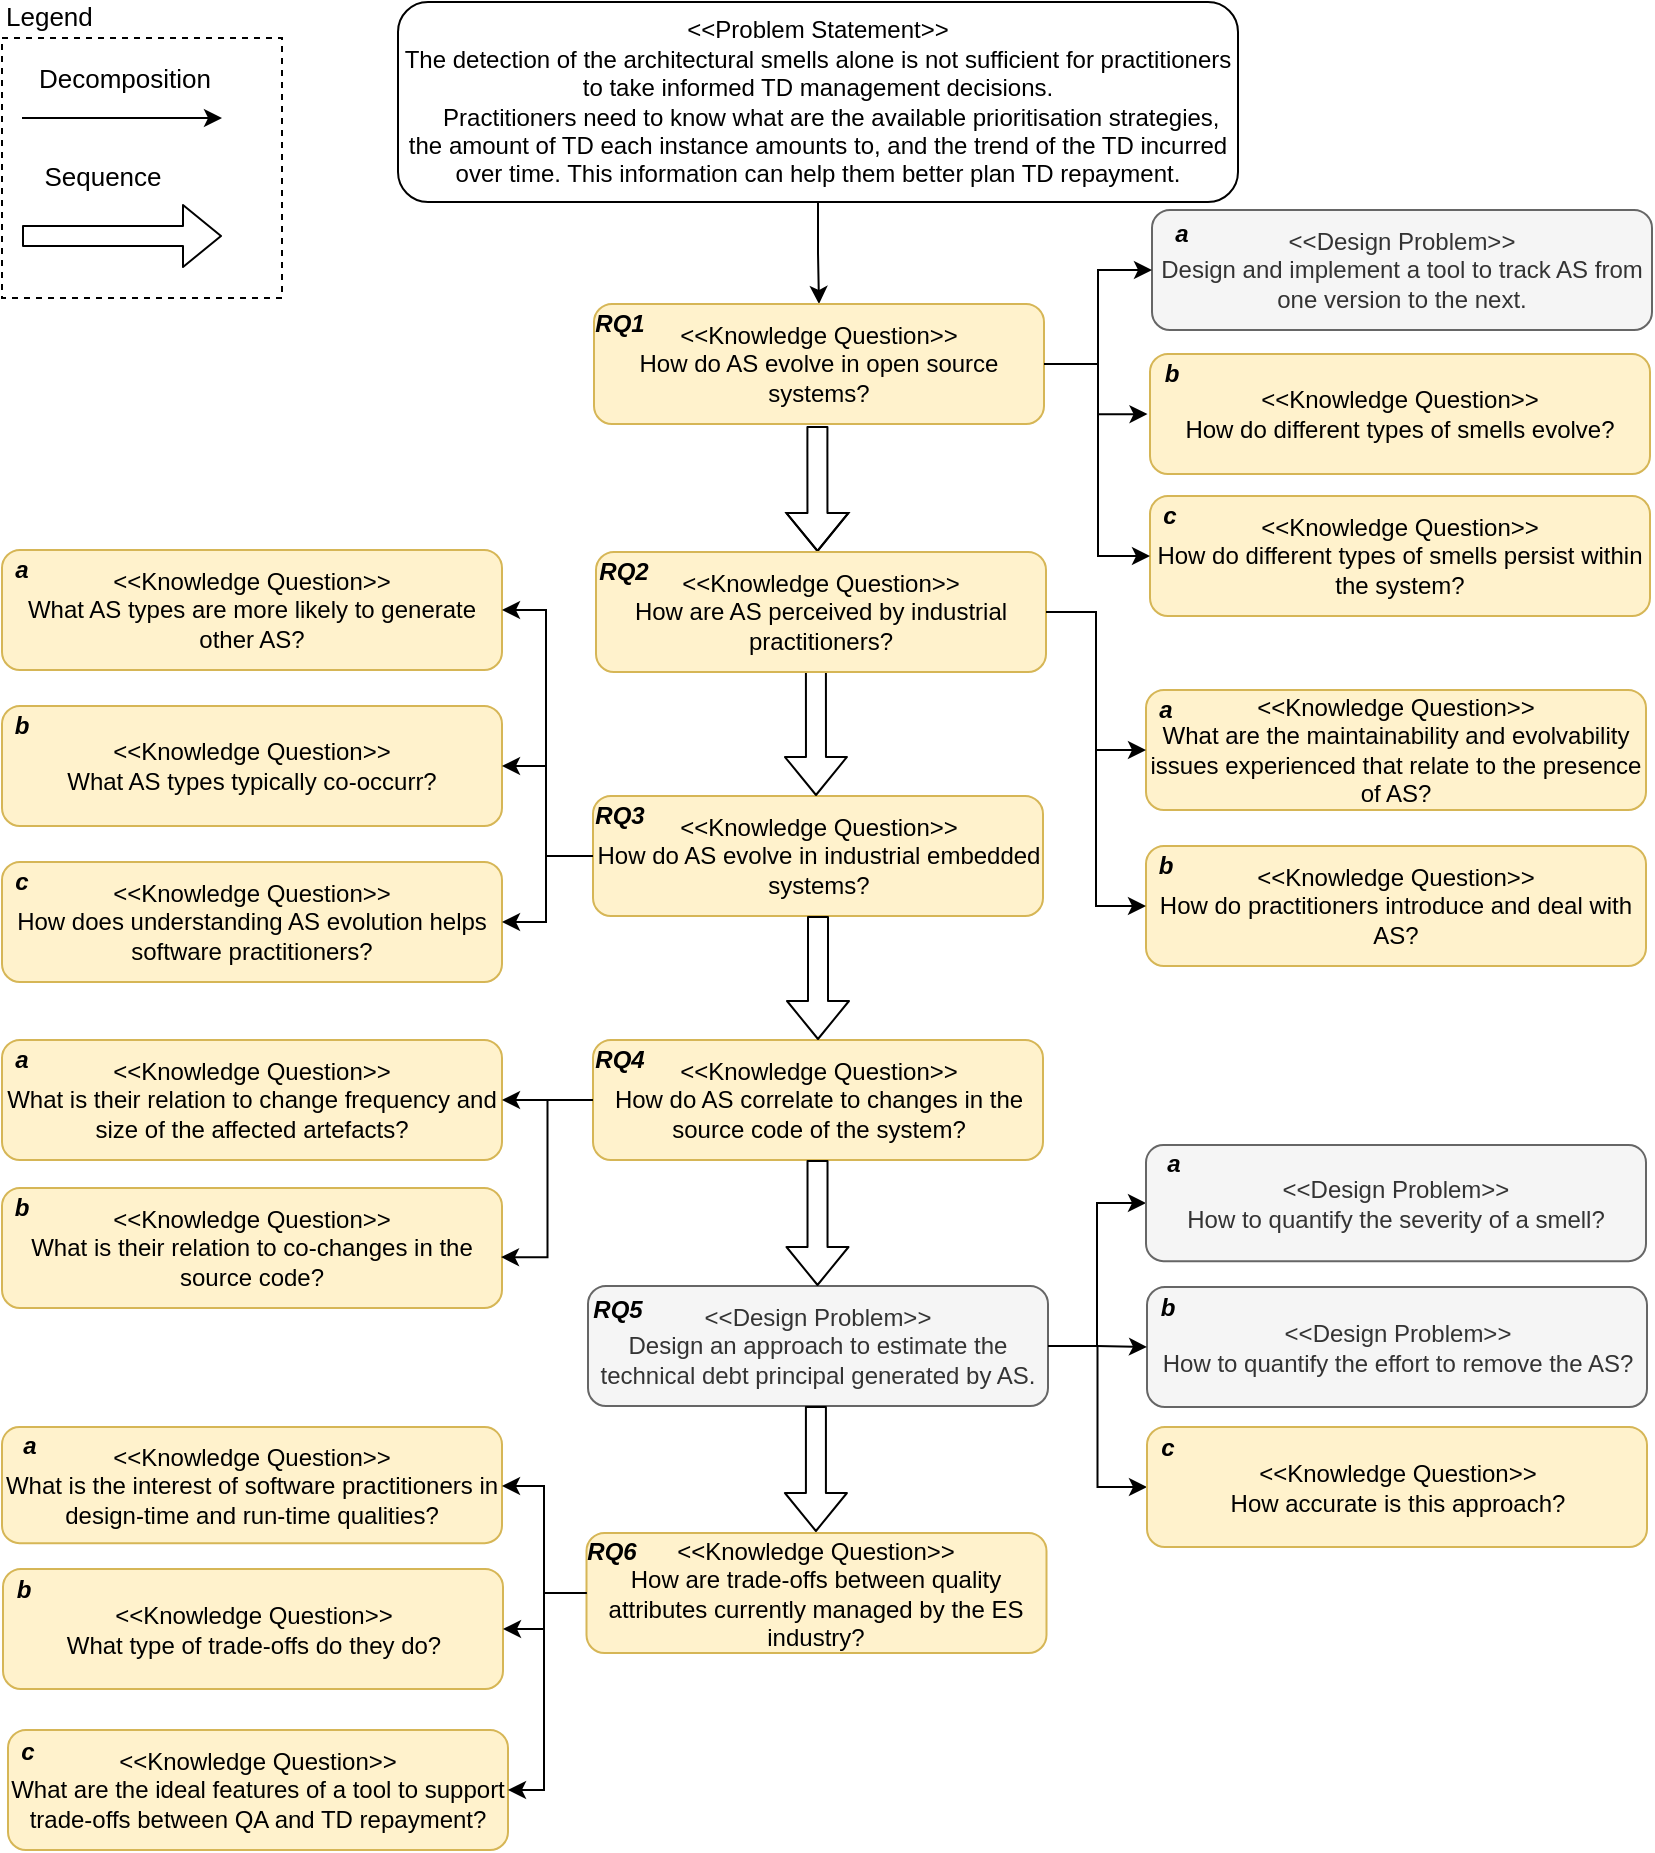 <mxfile version="19.0.3" type="device"><diagram id="c249df69-120d-1313-5944-5ea2aa86c177" name="Page-1"><mxGraphModel dx="1361" dy="854" grid="1" gridSize="10" guides="1" tooltips="1" connect="1" arrows="1" fold="1" page="1" pageScale="1" pageWidth="850" pageHeight="1100" background="#ffffff" math="0" shadow="0"><root><mxCell id="0"/><mxCell id="1" parent="0"/><mxCell id="YxrZiRUJ-oxyGCz1RvD5-132" style="edgeStyle=orthogonalEdgeStyle;rounded=0;orthogonalLoop=1;jettySize=auto;html=1;entryX=0.5;entryY=0;entryDx=0;entryDy=0;" parent="1" source="2" target="40" edge="1"><mxGeometry relative="1" as="geometry"/></mxCell><mxCell id="2" value="&lt;div&gt;&amp;lt;&amp;lt;Problem Statement&amp;gt;&amp;gt;&lt;/div&gt;&lt;div&gt;&lt;div&gt;The detection of the architectural smells alone is not sufficient for practitioners to take informed TD management decisions.&lt;/div&gt;&lt;div&gt;&amp;nbsp; &amp;nbsp; Practitioners need to know what are the available prioritisation strategies, the amount of TD each instance amounts to, and the trend of the TD incurred over time. This information can help them better plan TD repayment.&lt;/div&gt;&lt;/div&gt;" style="rounded=1;whiteSpace=wrap;html=1;" parent="1" vertex="1"><mxGeometry x="211.0" y="15" width="420" height="100" as="geometry"/></mxCell><mxCell id="17" value="&lt;div&gt;&amp;lt;&amp;lt;Knowledge Question&amp;gt;&amp;gt;&lt;/div&gt;&lt;div&gt;&lt;div&gt;How do different types of smells evolve?&lt;/div&gt;&lt;/div&gt;" style="rounded=1;whiteSpace=wrap;html=1;fillColor=#fff2cc;strokeColor=#d6b656;" parent="1" vertex="1"><mxGeometry x="587" y="191" width="250" height="60" as="geometry"/></mxCell><mxCell id="60" value="" style="group" parent="1" vertex="1" connectable="0"><mxGeometry x="13" y="33" width="140" height="130" as="geometry"/></mxCell><mxCell id="59" value="" style="group" parent="60" vertex="1" connectable="0"><mxGeometry width="140" height="130" as="geometry"/></mxCell><mxCell id="52" value="Legend" style="whiteSpace=wrap;html=1;fontSize=13;align=left;labelPosition=center;verticalLabelPosition=top;verticalAlign=bottom;dashed=1;" parent="59" vertex="1"><mxGeometry width="140" height="130" as="geometry"/></mxCell><mxCell id="54" value="Sequence" style="shape=flexArrow;endArrow=classic;html=1;fillColor=#ffffff;fontSize=13;" parent="59" edge="1"><mxGeometry x="-0.2" y="30" width="50" height="50" relative="1" as="geometry"><mxPoint x="10" y="99" as="sourcePoint"/><mxPoint x="110" y="99" as="targetPoint"/><mxPoint as="offset"/></mxGeometry></mxCell><mxCell id="56" value="" style="endArrow=classic;html=1;fontSize=13;" parent="59" edge="1"><mxGeometry width="50" height="50" relative="1" as="geometry"><mxPoint x="10" y="40" as="sourcePoint"/><mxPoint x="110" y="40" as="targetPoint"/></mxGeometry></mxCell><mxCell id="58" value="Decomposition" style="text;html=1;resizable=0;points=[];align=center;verticalAlign=middle;labelBackgroundColor=#ffffff;fontSize=13;direction=south;" parent="56" vertex="1" connectable="0"><mxGeometry x="0.467" y="-1" relative="1" as="geometry"><mxPoint x="-23" y="-21" as="offset"/></mxGeometry></mxCell><mxCell id="69" value="" style="group;flipV=0;" parent="1" vertex="1" connectable="0"><mxGeometry x="588" y="119" width="250" height="60" as="geometry"/></mxCell><mxCell id="4" value="&lt;div&gt;&amp;lt;&amp;lt;Design Problem&amp;gt;&amp;gt;&lt;/div&gt;&lt;div&gt;Design and implement a tool to track AS from one version to the next.&lt;/div&gt;" style="rounded=1;whiteSpace=wrap;html=1;fillColor=#f5f5f5;strokeColor=#666666;fontColor=#333333;" parent="69" vertex="1"><mxGeometry width="250.0" height="60" as="geometry"/></mxCell><mxCell id="62" value="a" style="text;html=1;strokeColor=none;fillColor=none;align=center;verticalAlign=middle;whiteSpace=wrap;rounded=0;fontStyle=3" parent="69" vertex="1"><mxGeometry x="4.891" y="1.5" width="19.565" height="20" as="geometry"/></mxCell><mxCell id="76" style="edgeStyle=orthogonalEdgeStyle;rounded=0;html=1;jettySize=auto;orthogonalLoop=1;exitX=1;exitY=0.5;entryX=0;entryY=0.5;entryDx=0;entryDy=0;exitDx=0;exitDy=0;" parent="1" source="36" target="31" edge="1"><mxGeometry relative="1" as="geometry"><mxPoint x="535.5" y="582.5" as="sourcePoint"/><mxPoint x="581.5" y="507.5" as="targetPoint"/></mxGeometry></mxCell><mxCell id="96" value="" style="edgeStyle=orthogonalEdgeStyle;rounded=0;html=1;jettySize=auto;orthogonalLoop=1;entryX=0;entryY=0.5;entryDx=0;entryDy=0;exitX=1;exitY=0.5;exitDx=0;exitDy=0;" parent="1" source="36" target="95" edge="1"><mxGeometry relative="1" as="geometry"><mxPoint x="535.25" y="582.5" as="sourcePoint"/></mxGeometry></mxCell><mxCell id="99" value="" style="group" parent="1" vertex="1" connectable="0"><mxGeometry x="309.0" y="166" width="225.0" height="60" as="geometry"/></mxCell><mxCell id="72" value="" style="group;flipV=0;" parent="99" vertex="1" connectable="0"><mxGeometry x="-2.842e-14" width="225.0" height="60" as="geometry"/></mxCell><mxCell id="40" value="&amp;lt;&amp;lt;Knowledge Question&amp;gt;&amp;gt;&lt;br&gt;How do AS evolve in open source systems?" style="rounded=1;whiteSpace=wrap;html=1;fillColor=#fff2cc;strokeColor=#d6b656;" parent="72" vertex="1"><mxGeometry x="5.684e-14" width="225" height="60" as="geometry"/></mxCell><mxCell id="93" value="RQ1" style="text;html=1;strokeColor=none;fillColor=none;align=center;verticalAlign=middle;whiteSpace=wrap;rounded=0;fontStyle=3" parent="72" vertex="1"><mxGeometry x="4.0" width="18" height="20" as="geometry"/></mxCell><mxCell id="101" value="" style="group" parent="1" vertex="1" connectable="0"><mxGeometry x="305.25" y="657" width="231.5" height="60" as="geometry"/></mxCell><mxCell id="36" value="&lt;div&gt;&amp;lt;&amp;lt;Design Problem&amp;gt;&amp;gt;&lt;/div&gt;&lt;div&gt;Design an approach to estimate the technical debt principal generated by AS.&lt;br&gt;&lt;/div&gt;" style="rounded=1;whiteSpace=wrap;html=1;fillColor=#f5f5f5;strokeColor=#666666;fontColor=#333333;flipV=1;flipH=1;" parent="101" vertex="1"><mxGeometry x="0.75" width="230" height="60" as="geometry"/></mxCell><mxCell id="97" value="RQ5" style="text;html=1;strokeColor=none;fillColor=none;align=center;verticalAlign=middle;whiteSpace=wrap;rounded=0;fontStyle=3" parent="101" vertex="1"><mxGeometry x="6.75" y="2" width="18" height="20" as="geometry"/></mxCell><mxCell id="125" value="b" style="text;html=1;strokeColor=none;fillColor=none;align=center;verticalAlign=middle;whiteSpace=wrap;rounded=0;fontStyle=3" parent="1" vertex="1"><mxGeometry x="588" y="191" width="20" height="20" as="geometry"/></mxCell><mxCell id="EFpC19v5mdNmXsun4BiF-134" value="" style="group" parent="1" vertex="1" connectable="0"><mxGeometry x="308.5" y="412" width="225.0" height="60" as="geometry"/></mxCell><mxCell id="EFpC19v5mdNmXsun4BiF-135" value="" style="group;flipV=0;" parent="EFpC19v5mdNmXsun4BiF-134" vertex="1" connectable="0"><mxGeometry x="-2.842e-14" width="225.0" height="60" as="geometry"/></mxCell><mxCell id="EFpC19v5mdNmXsun4BiF-136" value="&amp;lt;&amp;lt;Knowledge Question&amp;gt;&amp;gt;&lt;br&gt;How do AS evolve in industrial embedded systems?" style="rounded=1;whiteSpace=wrap;html=1;fillColor=#fff2cc;strokeColor=#d6b656;" parent="EFpC19v5mdNmXsun4BiF-135" vertex="1"><mxGeometry x="5.684e-14" width="225" height="60" as="geometry"/></mxCell><mxCell id="EFpC19v5mdNmXsun4BiF-137" value="RQ3" style="text;html=1;strokeColor=none;fillColor=none;align=center;verticalAlign=middle;whiteSpace=wrap;rounded=0;fontStyle=3" parent="EFpC19v5mdNmXsun4BiF-135" vertex="1"><mxGeometry x="4.0" width="18" height="20" as="geometry"/></mxCell><mxCell id="KsCzeqXH029FPOCztNeQ-178" style="edgeStyle=orthogonalEdgeStyle;rounded=0;orthogonalLoop=1;jettySize=auto;html=1;exitX=0.5;exitY=1;exitDx=0;exitDy=0;" parent="EFpC19v5mdNmXsun4BiF-135" source="EFpC19v5mdNmXsun4BiF-136" target="EFpC19v5mdNmXsun4BiF-136" edge="1"><mxGeometry relative="1" as="geometry"/></mxCell><mxCell id="EFpC19v5mdNmXsun4BiF-140" value="" style="group" parent="1" vertex="1" connectable="0"><mxGeometry x="587" y="262" width="250" height="60" as="geometry"/></mxCell><mxCell id="47" value="&amp;lt;&amp;lt;Knowledge Question&amp;gt;&amp;gt;&lt;br&gt;How do different types of smells persist within the system?" style="rounded=1;whiteSpace=wrap;html=1;fillColor=#fff2cc;strokeColor=#d6b656;" parent="EFpC19v5mdNmXsun4BiF-140" vertex="1"><mxGeometry width="250" height="60" as="geometry"/></mxCell><mxCell id="115" value="c" style="text;html=1;strokeColor=none;fillColor=none;align=center;verticalAlign=middle;whiteSpace=wrap;rounded=0;fontStyle=3" parent="EFpC19v5mdNmXsun4BiF-140" vertex="1"><mxGeometry width="20" height="20" as="geometry"/></mxCell><mxCell id="EFpC19v5mdNmXsun4BiF-141" value="" style="group" parent="1" vertex="1" connectable="0"><mxGeometry x="13" y="289" width="250" height="60" as="geometry"/></mxCell><mxCell id="45" value="&amp;lt;&amp;lt;Knowledge Question&amp;gt;&amp;gt;&lt;br&gt;What AS types are more likely to generate other AS?" style="rounded=1;whiteSpace=wrap;html=1;fillColor=#fff2cc;strokeColor=#d6b656;" parent="EFpC19v5mdNmXsun4BiF-141" vertex="1"><mxGeometry width="250" height="60" as="geometry"/></mxCell><mxCell id="114" value="a" style="text;html=1;strokeColor=none;fillColor=none;align=center;verticalAlign=middle;whiteSpace=wrap;rounded=0;fontStyle=3" parent="EFpC19v5mdNmXsun4BiF-141" vertex="1"><mxGeometry width="20" height="20" as="geometry"/></mxCell><mxCell id="EFpC19v5mdNmXsun4BiF-142" style="edgeStyle=orthogonalEdgeStyle;rounded=0;orthogonalLoop=1;jettySize=auto;html=1;exitX=0;exitY=0.5;exitDx=0;exitDy=0;entryX=1;entryY=0.5;entryDx=0;entryDy=0;" parent="1" source="EFpC19v5mdNmXsun4BiF-136" target="45" edge="1"><mxGeometry relative="1" as="geometry"><mxPoint x="295" y="478" as="sourcePoint"/><Array as="points"><mxPoint x="285" y="442"/><mxPoint x="285" y="319"/></Array></mxGeometry></mxCell><mxCell id="EFpC19v5mdNmXsun4BiF-153" value="" style="group" parent="1" vertex="1" connectable="0"><mxGeometry x="13" y="367" width="250" height="60" as="geometry"/></mxCell><mxCell id="EFpC19v5mdNmXsun4BiF-154" value="&amp;lt;&amp;lt;Knowledge Question&amp;gt;&amp;gt;&lt;br&gt;What AS types typically co-occurr?" style="rounded=1;whiteSpace=wrap;html=1;fillColor=#fff2cc;strokeColor=#d6b656;" parent="EFpC19v5mdNmXsun4BiF-153" vertex="1"><mxGeometry width="250" height="60" as="geometry"/></mxCell><mxCell id="EFpC19v5mdNmXsun4BiF-155" value="b" style="text;html=1;strokeColor=none;fillColor=none;align=center;verticalAlign=middle;whiteSpace=wrap;rounded=0;fontStyle=3" parent="EFpC19v5mdNmXsun4BiF-153" vertex="1"><mxGeometry width="20" height="20" as="geometry"/></mxCell><mxCell id="EFpC19v5mdNmXsun4BiF-156" style="edgeStyle=orthogonalEdgeStyle;rounded=0;orthogonalLoop=1;jettySize=auto;html=1;entryX=1;entryY=0.5;entryDx=0;entryDy=0;" parent="1" source="EFpC19v5mdNmXsun4BiF-136" target="EFpC19v5mdNmXsun4BiF-154" edge="1"><mxGeometry relative="1" as="geometry"><Array as="points"><mxPoint x="285" y="442"/><mxPoint x="285" y="397"/></Array></mxGeometry></mxCell><mxCell id="EFpC19v5mdNmXsun4BiF-162" value="" style="group" parent="1" vertex="1" connectable="0"><mxGeometry x="585.5" y="727.5" width="250" height="60" as="geometry"/></mxCell><mxCell id="95" value="&lt;div&gt;&amp;lt;&amp;lt;Knowledge Question&amp;gt;&amp;gt;&lt;/div&gt;&lt;div&gt;How accurate is this approach?&lt;/div&gt;" style="rounded=1;whiteSpace=wrap;html=1;fillColor=#fff2cc;strokeColor=#d6b656;flipV=1;flipH=1;" parent="EFpC19v5mdNmXsun4BiF-162" vertex="1"><mxGeometry width="250" height="60" as="geometry"/></mxCell><mxCell id="118" value="c" style="text;html=1;strokeColor=none;fillColor=none;align=center;verticalAlign=middle;whiteSpace=wrap;rounded=0;fontStyle=3" parent="EFpC19v5mdNmXsun4BiF-162" vertex="1"><mxGeometry x="0.5" y="0.5" width="20" height="20" as="geometry"/></mxCell><mxCell id="EFpC19v5mdNmXsun4BiF-165" value="" style="group" parent="1" vertex="1" connectable="0"><mxGeometry x="585.5" y="657.5" width="250" height="60" as="geometry"/></mxCell><mxCell id="EFpC19v5mdNmXsun4BiF-163" value="&amp;lt;&amp;lt;Design Problem&amp;gt;&amp;gt;&lt;br&gt;How to quantify the effort to remove the AS?" style="rounded=1;whiteSpace=wrap;html=1;fillColor=#f5f5f5;strokeColor=#666666;fontColor=#333333;" parent="EFpC19v5mdNmXsun4BiF-165" vertex="1"><mxGeometry width="250" height="60" as="geometry"/></mxCell><mxCell id="EFpC19v5mdNmXsun4BiF-164" value="b" style="text;html=1;strokeColor=none;fillColor=none;align=center;verticalAlign=middle;whiteSpace=wrap;rounded=0;fontStyle=3" parent="EFpC19v5mdNmXsun4BiF-165" vertex="1"><mxGeometry x="0.498" y="0.5" width="19.92" height="20" as="geometry"/></mxCell><mxCell id="EFpC19v5mdNmXsun4BiF-167" value="" style="group" parent="1" vertex="1" connectable="0"><mxGeometry x="585.5" y="586.5" width="250" height="60" as="geometry"/></mxCell><mxCell id="70" value="" style="group;flipV=0;" parent="EFpC19v5mdNmXsun4BiF-167" vertex="1" connectable="0"><mxGeometry x="-0.5" y="1.935" width="250" height="58.065" as="geometry"/></mxCell><mxCell id="74" value="" style="group" parent="70" vertex="1" connectable="0"><mxGeometry width="250" height="58.065" as="geometry"/></mxCell><mxCell id="31" value="&amp;lt;&amp;lt;Design Problem&amp;gt;&amp;gt;&lt;br&gt;&lt;div&gt;&lt;div&gt;&lt;span&gt;How to quantify the severity of a smell?&lt;/span&gt;&lt;/div&gt;&lt;/div&gt;" style="rounded=1;whiteSpace=wrap;html=1;fillColor=#f5f5f5;strokeColor=#666666;flipV=1;flipH=1;fontColor=#333333;" parent="74" vertex="1"><mxGeometry y="-1.935" width="250" height="58.065" as="geometry"/></mxCell><mxCell id="116" value="a" style="text;html=1;strokeColor=none;fillColor=none;align=center;verticalAlign=middle;whiteSpace=wrap;rounded=0;fontStyle=3" parent="EFpC19v5mdNmXsun4BiF-167" vertex="1"><mxGeometry x="3" width="20" height="19.355" as="geometry"/></mxCell><mxCell id="EFpC19v5mdNmXsun4BiF-168" style="edgeStyle=orthogonalEdgeStyle;rounded=0;orthogonalLoop=1;jettySize=auto;html=1;entryX=0;entryY=0.5;entryDx=0;entryDy=0;" parent="1" source="36" target="EFpC19v5mdNmXsun4BiF-163" edge="1"><mxGeometry relative="1" as="geometry"><mxPoint x="547" y="649" as="targetPoint"/></mxGeometry></mxCell><mxCell id="EFpC19v5mdNmXsun4BiF-169" value="" style="group" parent="1" vertex="1" connectable="0"><mxGeometry x="308.5" y="534" width="225.0" height="60" as="geometry"/></mxCell><mxCell id="EFpC19v5mdNmXsun4BiF-170" value="" style="group;flipV=0;" parent="EFpC19v5mdNmXsun4BiF-169" vertex="1" connectable="0"><mxGeometry x="-2.842e-14" width="225.0" height="60" as="geometry"/></mxCell><mxCell id="EFpC19v5mdNmXsun4BiF-171" value="&amp;lt;&amp;lt;Knowledge Question&amp;gt;&amp;gt;&lt;br&gt;How do AS correlate to changes in the source code of the system?" style="rounded=1;whiteSpace=wrap;html=1;fillColor=#fff2cc;strokeColor=#d6b656;" parent="EFpC19v5mdNmXsun4BiF-170" vertex="1"><mxGeometry x="5.684e-14" width="225" height="60" as="geometry"/></mxCell><mxCell id="EFpC19v5mdNmXsun4BiF-172" value="RQ4" style="text;html=1;strokeColor=none;fillColor=none;align=center;verticalAlign=middle;whiteSpace=wrap;rounded=0;fontStyle=3" parent="EFpC19v5mdNmXsun4BiF-170" vertex="1"><mxGeometry x="4.0" width="18" height="20" as="geometry"/></mxCell><mxCell id="EFpC19v5mdNmXsun4BiF-173" style="shape=flexArrow;endArrow=classic;html=1;fillColor=#ffffff;fontFamily=Helvetica;fontSize=11;fontColor=#000000;align=center;strokeColor=#000000;edgeStyle=orthogonalEdgeStyle;entryX=0.5;entryY=0;entryDx=0;entryDy=0;exitX=0.5;exitY=1;exitDx=0;exitDy=0;" parent="1" source="EFpC19v5mdNmXsun4BiF-136" target="EFpC19v5mdNmXsun4BiF-171" edge="1"><mxGeometry relative="1" as="geometry"><mxPoint x="396" y="513" as="sourcePoint"/><mxPoint x="418.91" y="544" as="targetPoint"/></mxGeometry></mxCell><mxCell id="EFpC19v5mdNmXsun4BiF-175" style="shape=flexArrow;endArrow=classic;html=1;fillColor=#ffffff;fontFamily=Helvetica;fontSize=11;fontColor=#000000;align=center;strokeColor=#000000;edgeStyle=orthogonalEdgeStyle;entryX=0.5;entryY=0;entryDx=0;entryDy=0;exitX=0.5;exitY=1;exitDx=0;exitDy=0;" parent="1" edge="1"><mxGeometry relative="1" as="geometry"><mxPoint x="420.76" y="594" as="sourcePoint"/><mxPoint x="420.76" y="657" as="targetPoint"/></mxGeometry></mxCell><mxCell id="KsCzeqXH029FPOCztNeQ-138" value="" style="group;flipV=0;" parent="1" vertex="1" connectable="0"><mxGeometry x="305.25" y="780.5" width="230" height="60" as="geometry"/></mxCell><mxCell id="KsCzeqXH029FPOCztNeQ-139" value="" style="group" parent="KsCzeqXH029FPOCztNeQ-138" vertex="1" connectable="0"><mxGeometry width="230" height="60" as="geometry"/></mxCell><mxCell id="KsCzeqXH029FPOCztNeQ-140" value="&lt;div&gt;&amp;lt;&amp;lt;Knowledge Question&amp;gt;&amp;gt;&lt;/div&gt;&lt;div&gt;How are trade-offs between quality attributes currently managed by the ES industry?&lt;/div&gt;" style="rounded=1;whiteSpace=wrap;html=1;fillColor=#fff2cc;strokeColor=#d6b656;" parent="KsCzeqXH029FPOCztNeQ-139" vertex="1"><mxGeometry width="230" height="60" as="geometry"/></mxCell><mxCell id="KsCzeqXH029FPOCztNeQ-141" value="RQ6" style="text;html=1;strokeColor=none;fillColor=none;align=center;verticalAlign=middle;whiteSpace=wrap;rounded=0;fontStyle=3" parent="KsCzeqXH029FPOCztNeQ-139" vertex="1"><mxGeometry x="4.0" y="-1" width="18" height="20" as="geometry"/></mxCell><mxCell id="KsCzeqXH029FPOCztNeQ-150" style="shape=flexArrow;endArrow=classic;html=1;fillColor=#ffffff;fontFamily=Helvetica;fontSize=11;fontColor=#000000;align=center;strokeColor=#000000;edgeStyle=orthogonalEdgeStyle;exitX=0.5;exitY=1;exitDx=0;exitDy=0;" parent="1" edge="1"><mxGeometry relative="1" as="geometry"><mxPoint x="419.96" y="349" as="sourcePoint"/><mxPoint x="420" y="412" as="targetPoint"/></mxGeometry></mxCell><mxCell id="KsCzeqXH029FPOCztNeQ-151" style="edgeStyle=orthogonalEdgeStyle;rounded=0;orthogonalLoop=1;jettySize=auto;html=1;entryX=0;entryY=0.5;entryDx=0;entryDy=0;exitX=1;exitY=0.5;exitDx=0;exitDy=0;" parent="1" source="40" target="4" edge="1"><mxGeometry relative="1" as="geometry"><Array as="points"><mxPoint x="561" y="196"/><mxPoint x="561" y="149"/></Array></mxGeometry></mxCell><mxCell id="KsCzeqXH029FPOCztNeQ-152" style="edgeStyle=orthogonalEdgeStyle;rounded=0;orthogonalLoop=1;jettySize=auto;html=1;entryX=-0.005;entryY=0.501;entryDx=0;entryDy=0;exitX=1;exitY=0.5;exitDx=0;exitDy=0;entryPerimeter=0;" parent="1" source="40" target="17" edge="1"><mxGeometry relative="1" as="geometry"><Array as="points"><mxPoint x="561" y="196"/><mxPoint x="561" y="221"/></Array><mxPoint x="534.5" y="209" as="sourcePoint"/><mxPoint x="588" y="221" as="targetPoint"/></mxGeometry></mxCell><mxCell id="KsCzeqXH029FPOCztNeQ-153" style="edgeStyle=orthogonalEdgeStyle;rounded=0;orthogonalLoop=1;jettySize=auto;html=1;entryX=0;entryY=0.5;entryDx=0;entryDy=0;exitX=1;exitY=0.5;exitDx=0;exitDy=0;" parent="1" source="40" target="47" edge="1"><mxGeometry relative="1" as="geometry"><mxPoint x="573" y="357" as="targetPoint"/><Array as="points"><mxPoint x="561" y="196"/><mxPoint x="561" y="292"/></Array></mxGeometry></mxCell><mxCell id="KsCzeqXH029FPOCztNeQ-155" value="&amp;lt;&amp;lt;Knowledge Question&amp;gt;&amp;gt;&lt;br&gt;What is their relation to change frequency and size of the affected artefacts?" style="rounded=1;whiteSpace=wrap;html=1;fillColor=#fff2cc;strokeColor=#d6b656;" parent="1" vertex="1"><mxGeometry x="13" y="534" width="250" height="60" as="geometry"/></mxCell><mxCell id="KsCzeqXH029FPOCztNeQ-156" value="" style="edgeStyle=orthogonalEdgeStyle;rounded=0;orthogonalLoop=1;jettySize=auto;html=1;" parent="1" source="EFpC19v5mdNmXsun4BiF-171" target="KsCzeqXH029FPOCztNeQ-155" edge="1"><mxGeometry relative="1" as="geometry"/></mxCell><mxCell id="KsCzeqXH029FPOCztNeQ-160" value="a" style="text;html=1;strokeColor=none;fillColor=none;align=center;verticalAlign=middle;whiteSpace=wrap;rounded=0;fontStyle=3" parent="1" vertex="1"><mxGeometry x="13" y="534" width="20" height="20" as="geometry"/></mxCell><mxCell id="KsCzeqXH029FPOCztNeQ-161" value="&amp;lt;&amp;lt;Knowledge Question&amp;gt;&amp;gt;&lt;br&gt;What is their relation to co-changes in the source code?" style="rounded=1;whiteSpace=wrap;html=1;fillColor=#fff2cc;strokeColor=#d6b656;" parent="1" vertex="1"><mxGeometry x="13" y="608" width="250" height="60" as="geometry"/></mxCell><mxCell id="KsCzeqXH029FPOCztNeQ-162" style="edgeStyle=orthogonalEdgeStyle;rounded=0;orthogonalLoop=1;jettySize=auto;html=1;entryX=0.998;entryY=0.576;entryDx=0;entryDy=0;entryPerimeter=0;" parent="1" source="EFpC19v5mdNmXsun4BiF-171" target="KsCzeqXH029FPOCztNeQ-161" edge="1"><mxGeometry relative="1" as="geometry"/></mxCell><mxCell id="KsCzeqXH029FPOCztNeQ-163" value="b" style="text;html=1;strokeColor=none;fillColor=none;align=center;verticalAlign=middle;whiteSpace=wrap;rounded=0;fontStyle=3" parent="1" vertex="1"><mxGeometry x="13" y="608" width="20" height="20" as="geometry"/></mxCell><mxCell id="KsCzeqXH029FPOCztNeQ-167" value="" style="group" parent="1" vertex="1" connectable="0"><mxGeometry x="13.5" y="798.5" width="250" height="60" as="geometry"/></mxCell><mxCell id="KsCzeqXH029FPOCztNeQ-168" value="&amp;lt;&amp;lt;Knowledge Question&amp;gt;&amp;gt;&lt;br&gt;What type of trade-offs do they do?" style="rounded=1;whiteSpace=wrap;html=1;fillColor=#fff2cc;strokeColor=#d6b656;fontColor=#000000;" parent="KsCzeqXH029FPOCztNeQ-167" vertex="1"><mxGeometry width="250" height="60" as="geometry"/></mxCell><mxCell id="KsCzeqXH029FPOCztNeQ-169" value="b" style="text;html=1;strokeColor=none;fillColor=none;align=center;verticalAlign=middle;whiteSpace=wrap;rounded=0;fontStyle=3" parent="KsCzeqXH029FPOCztNeQ-167" vertex="1"><mxGeometry x="0.498" y="0.5" width="19.92" height="20" as="geometry"/></mxCell><mxCell id="KsCzeqXH029FPOCztNeQ-170" value="" style="group" parent="1" vertex="1" connectable="0"><mxGeometry x="13.5" y="727.5" width="250" height="60" as="geometry"/></mxCell><mxCell id="KsCzeqXH029FPOCztNeQ-171" value="" style="group;flipV=0;" parent="KsCzeqXH029FPOCztNeQ-170" vertex="1" connectable="0"><mxGeometry x="-0.5" y="1.935" width="250" height="58.065" as="geometry"/></mxCell><mxCell id="KsCzeqXH029FPOCztNeQ-172" value="" style="group" parent="KsCzeqXH029FPOCztNeQ-171" vertex="1" connectable="0"><mxGeometry width="250" height="58.065" as="geometry"/></mxCell><mxCell id="KsCzeqXH029FPOCztNeQ-173" value="&amp;lt;&amp;lt;Knowledge Question&amp;gt;&amp;gt;&lt;br&gt;&lt;div&gt;&lt;div&gt;&lt;span&gt;What is the interest of software practitioners in design-time and run-time qualities?&lt;/span&gt;&lt;/div&gt;&lt;/div&gt;" style="rounded=1;whiteSpace=wrap;html=1;fillColor=#fff2cc;strokeColor=#d6b656;flipV=1;flipH=1;" parent="KsCzeqXH029FPOCztNeQ-172" vertex="1"><mxGeometry y="-1.935" width="250" height="58.065" as="geometry"/></mxCell><mxCell id="KsCzeqXH029FPOCztNeQ-174" value="a" style="text;html=1;strokeColor=none;fillColor=none;align=center;verticalAlign=middle;whiteSpace=wrap;rounded=0;fontStyle=3" parent="KsCzeqXH029FPOCztNeQ-170" vertex="1"><mxGeometry x="3" width="20" height="19.355" as="geometry"/></mxCell><mxCell id="KsCzeqXH029FPOCztNeQ-175" style="edgeStyle=orthogonalEdgeStyle;rounded=0;orthogonalLoop=1;jettySize=auto;html=1;exitX=0;exitY=0.5;exitDx=0;exitDy=0;" parent="1" source="KsCzeqXH029FPOCztNeQ-140" target="KsCzeqXH029FPOCztNeQ-173" edge="1"><mxGeometry relative="1" as="geometry"><Array as="points"><mxPoint x="284" y="810"/><mxPoint x="284" y="757"/></Array></mxGeometry></mxCell><mxCell id="KsCzeqXH029FPOCztNeQ-176" style="edgeStyle=orthogonalEdgeStyle;rounded=0;orthogonalLoop=1;jettySize=auto;html=1;entryX=1;entryY=0.5;entryDx=0;entryDy=0;exitX=0;exitY=0.5;exitDx=0;exitDy=0;" parent="1" source="KsCzeqXH029FPOCztNeQ-140" target="KsCzeqXH029FPOCztNeQ-168" edge="1"><mxGeometry relative="1" as="geometry"><Array as="points"><mxPoint x="284" y="811"/><mxPoint x="284" y="829"/></Array></mxGeometry></mxCell><mxCell id="yWQP1PpKwyclP1BlxjBz-131" value="" style="group" parent="1" vertex="1" connectable="0"><mxGeometry x="13" y="445" width="250" height="60" as="geometry"/></mxCell><mxCell id="yWQP1PpKwyclP1BlxjBz-132" value="&amp;lt;&amp;lt;Knowledge Question&amp;gt;&amp;gt;&lt;br&gt;How does understanding AS evolution helps software practitioners?" style="rounded=1;whiteSpace=wrap;html=1;fillColor=#fff2cc;strokeColor=#d6b656;" parent="yWQP1PpKwyclP1BlxjBz-131" vertex="1"><mxGeometry width="250" height="60" as="geometry"/></mxCell><mxCell id="yWQP1PpKwyclP1BlxjBz-133" value="c" style="text;html=1;strokeColor=none;fillColor=none;align=center;verticalAlign=middle;whiteSpace=wrap;rounded=0;fontStyle=3" parent="yWQP1PpKwyclP1BlxjBz-131" vertex="1"><mxGeometry width="20" height="20" as="geometry"/></mxCell><mxCell id="yWQP1PpKwyclP1BlxjBz-134" style="edgeStyle=orthogonalEdgeStyle;rounded=0;orthogonalLoop=1;jettySize=auto;html=1;entryX=1;entryY=0.5;entryDx=0;entryDy=0;" parent="1" source="EFpC19v5mdNmXsun4BiF-136" target="yWQP1PpKwyclP1BlxjBz-132" edge="1"><mxGeometry relative="1" as="geometry"><Array as="points"><mxPoint x="285" y="442"/><mxPoint x="285" y="475"/></Array></mxGeometry></mxCell><mxCell id="yWQP1PpKwyclP1BlxjBz-137" style="shape=flexArrow;endArrow=classic;html=1;fillColor=#ffffff;fontFamily=Helvetica;fontSize=11;fontColor=#000000;align=center;strokeColor=#000000;edgeStyle=orthogonalEdgeStyle;exitX=0.5;exitY=1;exitDx=0;exitDy=0;" parent="1" edge="1"><mxGeometry relative="1" as="geometry"><mxPoint x="420.71" y="227" as="sourcePoint"/><mxPoint x="420.75" y="290" as="targetPoint"/><Array as="points"><mxPoint x="421" y="240"/><mxPoint x="421" y="240"/></Array></mxGeometry></mxCell><mxCell id="yWQP1PpKwyclP1BlxjBz-139" value="" style="group" parent="1" vertex="1" connectable="0"><mxGeometry x="16.0" y="879" width="250" height="60" as="geometry"/></mxCell><mxCell id="yWQP1PpKwyclP1BlxjBz-140" value="&amp;lt;&amp;lt;Knowledge Question&amp;gt;&amp;gt;&lt;br&gt;What are the ideal features of a tool to support trade-offs between QA and TD repayment?" style="rounded=1;whiteSpace=wrap;html=1;fillColor=#fff2cc;strokeColor=#d6b656;fontColor=#000000;" parent="yWQP1PpKwyclP1BlxjBz-139" vertex="1"><mxGeometry width="250" height="60" as="geometry"/></mxCell><mxCell id="yWQP1PpKwyclP1BlxjBz-141" value="c" style="text;html=1;strokeColor=none;fillColor=none;align=center;verticalAlign=middle;whiteSpace=wrap;rounded=0;fontStyle=3" parent="yWQP1PpKwyclP1BlxjBz-139" vertex="1"><mxGeometry x="0.498" y="0.5" width="19.92" height="20" as="geometry"/></mxCell><mxCell id="yWQP1PpKwyclP1BlxjBz-142" style="edgeStyle=orthogonalEdgeStyle;rounded=0;orthogonalLoop=1;jettySize=auto;html=1;entryX=1;entryY=0.5;entryDx=0;entryDy=0;" parent="1" source="KsCzeqXH029FPOCztNeQ-140" target="yWQP1PpKwyclP1BlxjBz-140" edge="1"><mxGeometry relative="1" as="geometry"><Array as="points"><mxPoint x="284" y="810"/><mxPoint x="284" y="909"/></Array></mxGeometry></mxCell><mxCell id="YxrZiRUJ-oxyGCz1RvD5-127" value="" style="group" parent="1" vertex="1" connectable="0"><mxGeometry x="310.0" y="290" width="225.0" height="60" as="geometry"/></mxCell><mxCell id="yWQP1PpKwyclP1BlxjBz-127" value="&amp;lt;&amp;lt;Knowledge Question&amp;gt;&amp;gt;&lt;br&gt;How are AS perceived by industrial practitioners?" style="rounded=1;whiteSpace=wrap;html=1;fillColor=#fff2cc;strokeColor=#d6b656;" parent="YxrZiRUJ-oxyGCz1RvD5-127" vertex="1"><mxGeometry width="225" height="60" as="geometry"/></mxCell><mxCell id="yWQP1PpKwyclP1BlxjBz-130" value="RQ2" style="text;html=1;strokeColor=none;fillColor=none;align=center;verticalAlign=middle;whiteSpace=wrap;rounded=0;fontStyle=3" parent="YxrZiRUJ-oxyGCz1RvD5-127" vertex="1"><mxGeometry x="4.5" width="18" height="20" as="geometry"/></mxCell><mxCell id="YxrZiRUJ-oxyGCz1RvD5-133" style="shape=flexArrow;endArrow=classic;html=1;fillColor=#ffffff;fontFamily=Helvetica;fontSize=11;fontColor=#000000;align=center;strokeColor=#000000;edgeStyle=orthogonalEdgeStyle;entryX=0.5;entryY=0;entryDx=0;entryDy=0;exitX=0.5;exitY=1;exitDx=0;exitDy=0;" parent="1" edge="1"><mxGeometry relative="1" as="geometry"><mxPoint x="419.96" y="717" as="sourcePoint"/><mxPoint x="419.96" y="780" as="targetPoint"/></mxGeometry></mxCell><mxCell id="5Zt7xOCoLK-K9Ye2vgnV-128" value="" style="group" vertex="1" connectable="0" parent="1"><mxGeometry x="585" y="359" width="250" height="60" as="geometry"/></mxCell><mxCell id="5Zt7xOCoLK-K9Ye2vgnV-129" value="&amp;lt;&amp;lt;Knowledge Question&amp;gt;&amp;gt;&lt;br&gt;What are the maintainability and evolvability issues experienced that relate to the presence of AS?" style="rounded=1;whiteSpace=wrap;html=1;fillColor=#fff2cc;strokeColor=#d6b656;" vertex="1" parent="5Zt7xOCoLK-K9Ye2vgnV-128"><mxGeometry width="250" height="60" as="geometry"/></mxCell><mxCell id="5Zt7xOCoLK-K9Ye2vgnV-130" value="a" style="text;html=1;strokeColor=none;fillColor=none;align=center;verticalAlign=middle;whiteSpace=wrap;rounded=0;fontStyle=3" vertex="1" parent="5Zt7xOCoLK-K9Ye2vgnV-128"><mxGeometry width="20" height="20" as="geometry"/></mxCell><mxCell id="5Zt7xOCoLK-K9Ye2vgnV-131" value="" style="group" vertex="1" connectable="0" parent="1"><mxGeometry x="585" y="437" width="250" height="60" as="geometry"/></mxCell><mxCell id="5Zt7xOCoLK-K9Ye2vgnV-132" value="&amp;lt;&amp;lt;Knowledge Question&amp;gt;&amp;gt;&lt;br&gt;How do practitioners introduce and deal with AS?" style="rounded=1;whiteSpace=wrap;html=1;fillColor=#fff2cc;strokeColor=#d6b656;" vertex="1" parent="5Zt7xOCoLK-K9Ye2vgnV-131"><mxGeometry width="250" height="60" as="geometry"/></mxCell><mxCell id="5Zt7xOCoLK-K9Ye2vgnV-133" value="b" style="text;html=1;strokeColor=none;fillColor=none;align=center;verticalAlign=middle;whiteSpace=wrap;rounded=0;fontStyle=3" vertex="1" parent="5Zt7xOCoLK-K9Ye2vgnV-131"><mxGeometry width="20" height="20" as="geometry"/></mxCell><mxCell id="5Zt7xOCoLK-K9Ye2vgnV-135" style="edgeStyle=orthogonalEdgeStyle;rounded=0;orthogonalLoop=1;jettySize=auto;html=1;entryX=0;entryY=0.5;entryDx=0;entryDy=0;" edge="1" parent="1" source="yWQP1PpKwyclP1BlxjBz-127" target="5Zt7xOCoLK-K9Ye2vgnV-129"><mxGeometry relative="1" as="geometry"/></mxCell><mxCell id="5Zt7xOCoLK-K9Ye2vgnV-136" style="edgeStyle=orthogonalEdgeStyle;rounded=0;orthogonalLoop=1;jettySize=auto;html=1;entryX=0;entryY=0.5;entryDx=0;entryDy=0;" edge="1" parent="1" source="yWQP1PpKwyclP1BlxjBz-127" target="5Zt7xOCoLK-K9Ye2vgnV-132"><mxGeometry relative="1" as="geometry"/></mxCell></root></mxGraphModel></diagram></mxfile>